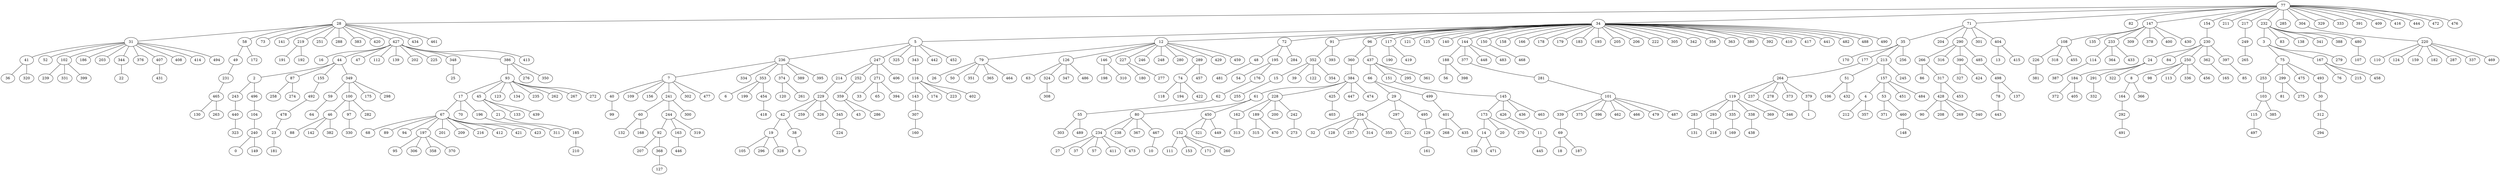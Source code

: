 graph G {
  77;
  28;
  34;
  71;
  82;
  147;
  154;
  211;
  217;
  232;
  285;
  304;
  329;
  333;
  391;
  409;
  416;
  444;
  472;
  476;
  31;
  58;
  73;
  141;
  219;
  251;
  288;
  383;
  420;
  427;
  434;
  461;
  5;
  12;
  72;
  91;
  96;
  117;
  121;
  125;
  140;
  144;
  150;
  158;
  166;
  178;
  179;
  183;
  193;
  205;
  206;
  222;
  305;
  342;
  356;
  363;
  380;
  392;
  410;
  417;
  441;
  482;
  488;
  490;
  35;
  204;
  290;
  301;
  404;
  108;
  135;
  233;
  309;
  378;
  400;
  430;
  230;
  249;
  3;
  83;
  138;
  341;
  388;
  480;
  220;
  41;
  52;
  102;
  186;
  203;
  344;
  376;
  407;
  408;
  414;
  494;
  49;
  172;
  191;
  192;
  16;
  44;
  47;
  112;
  139;
  202;
  225;
  348;
  386;
  413;
  236;
  247;
  325;
  343;
  442;
  452;
  79;
  126;
  146;
  227;
  246;
  248;
  280;
  289;
  429;
  459;
  48;
  195;
  284;
  352;
  393;
  360;
  437;
  190;
  419;
  188;
  377;
  448;
  483;
  468;
  170;
  177;
  213;
  256;
  266;
  316;
  390;
  485;
  13;
  415;
  226;
  318;
  455;
  114;
  364;
  433;
  24;
  84;
  250;
  362;
  397;
  265;
  75;
  167;
  279;
  107;
  110;
  124;
  159;
  182;
  287;
  337;
  469;
  36;
  320;
  239;
  331;
  399;
  22;
  431;
  231;
  2;
  87;
  155;
  349;
  25;
  93;
  276;
  350;
  7;
  334;
  353;
  374;
  389;
  395;
  214;
  252;
  271;
  406;
  116;
  26;
  50;
  351;
  365;
  464;
  63;
  324;
  347;
  486;
  198;
  310;
  180;
  277;
  74;
  457;
  481;
  54;
  176;
  15;
  39;
  122;
  354;
  384;
  66;
  151;
  295;
  361;
  56;
  398;
  281;
  264;
  51;
  157;
  245;
  86;
  317;
  327;
  424;
  498;
  381;
  387;
  184;
  291;
  322;
  8;
  98;
  113;
  336;
  456;
  165;
  85;
  253;
  299;
  475;
  493;
  76;
  215;
  458;
  465;
  243;
  496;
  258;
  274;
  492;
  59;
  100;
  175;
  298;
  17;
  45;
  123;
  134;
  235;
  262;
  267;
  272;
  40;
  109;
  156;
  241;
  302;
  477;
  6;
  199;
  454;
  120;
  261;
  229;
  359;
  33;
  65;
  394;
  143;
  174;
  223;
  402;
  308;
  118;
  194;
  422;
  62;
  255;
  61;
  228;
  425;
  447;
  474;
  29;
  499;
  145;
  101;
  119;
  237;
  278;
  373;
  379;
  106;
  432;
  4;
  53;
  451;
  484;
  428;
  453;
  78;
  137;
  372;
  405;
  332;
  164;
  366;
  103;
  81;
  275;
  30;
  130;
  263;
  440;
  104;
  478;
  64;
  46;
  97;
  282;
  67;
  70;
  196;
  21;
  133;
  439;
  99;
  60;
  244;
  300;
  418;
  42;
  259;
  326;
  345;
  43;
  286;
  307;
  55;
  80;
  450;
  162;
  189;
  200;
  242;
  403;
  254;
  297;
  495;
  401;
  173;
  426;
  436;
  463;
  339;
  375;
  396;
  462;
  466;
  479;
  487;
  283;
  293;
  335;
  338;
  369;
  346;
  1;
  212;
  357;
  371;
  460;
  90;
  208;
  269;
  340;
  443;
  292;
  115;
  385;
  312;
  323;
  240;
  23;
  88;
  142;
  382;
  330;
  68;
  89;
  94;
  197;
  201;
  209;
  216;
  412;
  421;
  423;
  311;
  185;
  132;
  168;
  92;
  163;
  319;
  19;
  38;
  224;
  160;
  303;
  489;
  234;
  238;
  367;
  467;
  152;
  321;
  449;
  313;
  315;
  470;
  273;
  32;
  128;
  257;
  314;
  355;
  221;
  129;
  268;
  435;
  14;
  20;
  270;
  11;
  69;
  131;
  218;
  169;
  438;
  148;
  491;
  497;
  294;
  0;
  149;
  181;
  95;
  306;
  358;
  370;
  210;
  207;
  368;
  446;
  105;
  296;
  328;
  9;
  27;
  37;
  57;
  411;
  473;
  10;
  111;
  153;
  171;
  260;
  161;
  136;
  471;
  445;
  18;
  187;
  127;
   77 -- 28;
   77 -- 34;
   77 -- 71;
   77 -- 82;
   77 -- 147;
   77 -- 154;
   77 -- 211;
   77 -- 217;
   77 -- 232;
   77 -- 285;
   77 -- 304;
   77 -- 329;
   77 -- 333;
   77 -- 391;
   77 -- 409;
   77 -- 416;
   77 -- 444;
   77 -- 472;
   77 -- 476;
   28 -- 31;
   28 -- 58;
   28 -- 73;
   28 -- 141;
   28 -- 219;
   28 -- 251;
   28 -- 288;
   28 -- 383;
   28 -- 420;
   28 -- 427;
   28 -- 434;
   28 -- 461;
   34 -- 5;
   34 -- 12;
   34 -- 72;
   34 -- 91;
   34 -- 96;
   34 -- 117;
   34 -- 121;
   34 -- 125;
   34 -- 140;
   34 -- 144;
   34 -- 150;
   34 -- 158;
   34 -- 166;
   34 -- 178;
   34 -- 179;
   34 -- 183;
   34 -- 193;
   34 -- 205;
   34 -- 206;
   34 -- 222;
   34 -- 305;
   34 -- 342;
   34 -- 356;
   34 -- 363;
   34 -- 380;
   34 -- 392;
   34 -- 410;
   34 -- 417;
   34 -- 441;
   34 -- 482;
   34 -- 488;
   34 -- 490;
   71 -- 35;
   71 -- 204;
   71 -- 290;
   71 -- 301;
   71 -- 404;
   147 -- 108;
   147 -- 135;
   147 -- 233;
   147 -- 309;
   147 -- 378;
   147 -- 400;
   147 -- 430;
   154 -- 230;
   217 -- 249;
   232 -- 3;
   232 -- 83;
   232 -- 138;
   232 -- 341;
   232 -- 388;
   232 -- 480;
   304 -- 220;
   31 -- 41;
   31 -- 52;
   31 -- 102;
   31 -- 186;
   31 -- 203;
   31 -- 344;
   31 -- 376;
   31 -- 407;
   31 -- 408;
   31 -- 414;
   31 -- 494;
   58 -- 49;
   58 -- 172;
   219 -- 191;
   219 -- 192;
   427 -- 16;
   427 -- 44;
   427 -- 47;
   427 -- 112;
   427 -- 139;
   427 -- 202;
   427 -- 225;
   427 -- 348;
   427 -- 386;
   427 -- 413;
   5 -- 236;
   5 -- 247;
   5 -- 325;
   5 -- 343;
   5 -- 442;
   5 -- 452;
   12 -- 79;
   12 -- 126;
   12 -- 146;
   12 -- 227;
   12 -- 246;
   12 -- 248;
   12 -- 280;
   12 -- 289;
   12 -- 429;
   12 -- 459;
   72 -- 48;
   72 -- 195;
   72 -- 284;
   91 -- 352;
   91 -- 393;
   96 -- 360;
   96 -- 437;
   117 -- 190;
   117 -- 419;
   144 -- 188;
   144 -- 377;
   144 -- 448;
   144 -- 483;
   150 -- 468;
   35 -- 170;
   35 -- 177;
   35 -- 213;
   35 -- 256;
   290 -- 266;
   290 -- 316;
   290 -- 390;
   290 -- 485;
   404 -- 13;
   404 -- 415;
   108 -- 226;
   108 -- 318;
   108 -- 455;
   233 -- 114;
   233 -- 364;
   233 -- 433;
   230 -- 24;
   230 -- 84;
   230 -- 250;
   230 -- 362;
   230 -- 397;
   249 -- 265;
   3 -- 75;
   3 -- 167;
   3 -- 279;
   480 -- 107;
   220 -- 110;
   220 -- 124;
   220 -- 159;
   220 -- 182;
   220 -- 287;
   220 -- 337;
   220 -- 469;
   41 -- 36;
   41 -- 320;
   102 -- 239;
   102 -- 331;
   102 -- 399;
   344 -- 22;
   407 -- 431;
   49 -- 231;
   44 -- 2;
   44 -- 87;
   44 -- 155;
   44 -- 349;
   348 -- 25;
   386 -- 93;
   386 -- 276;
   386 -- 350;
   236 -- 7;
   236 -- 334;
   236 -- 353;
   236 -- 374;
   236 -- 389;
   236 -- 395;
   247 -- 214;
   247 -- 252;
   247 -- 271;
   247 -- 406;
   343 -- 116;
   79 -- 26;
   79 -- 50;
   79 -- 351;
   79 -- 365;
   79 -- 464;
   126 -- 63;
   126 -- 324;
   126 -- 347;
   126 -- 486;
   146 -- 198;
   146 -- 310;
   227 -- 180;
   227 -- 277;
   289 -- 74;
   289 -- 457;
   48 -- 481;
   195 -- 54;
   195 -- 176;
   352 -- 15;
   352 -- 39;
   352 -- 122;
   352 -- 354;
   360 -- 384;
   437 -- 66;
   437 -- 151;
   437 -- 295;
   437 -- 361;
   188 -- 56;
   188 -- 398;
   377 -- 281;
   177 -- 264;
   213 -- 51;
   213 -- 157;
   213 -- 245;
   266 -- 86;
   266 -- 317;
   390 -- 327;
   390 -- 424;
   485 -- 498;
   226 -- 381;
   114 -- 387;
   24 -- 184;
   24 -- 291;
   24 -- 322;
   250 -- 8;
   250 -- 98;
   250 -- 113;
   250 -- 336;
   250 -- 456;
   362 -- 165;
   397 -- 85;
   75 -- 253;
   75 -- 299;
   75 -- 475;
   75 -- 493;
   167 -- 76;
   167 -- 215;
   167 -- 458;
   231 -- 465;
   2 -- 243;
   2 -- 496;
   87 -- 258;
   87 -- 274;
   155 -- 492;
   349 -- 59;
   349 -- 100;
   349 -- 175;
   349 -- 298;
   93 -- 17;
   93 -- 45;
   93 -- 123;
   93 -- 134;
   93 -- 235;
   93 -- 262;
   93 -- 267;
   93 -- 272;
   7 -- 40;
   7 -- 109;
   7 -- 156;
   7 -- 241;
   7 -- 302;
   7 -- 477;
   353 -- 6;
   353 -- 199;
   353 -- 454;
   374 -- 120;
   374 -- 261;
   214 -- 229;
   252 -- 359;
   271 -- 33;
   271 -- 65;
   271 -- 394;
   116 -- 143;
   116 -- 174;
   116 -- 223;
   116 -- 402;
   324 -- 308;
   74 -- 118;
   74 -- 194;
   74 -- 422;
   176 -- 62;
   15 -- 255;
   384 -- 61;
   384 -- 228;
   384 -- 425;
   384 -- 447;
   384 -- 474;
   66 -- 29;
   66 -- 499;
   151 -- 145;
   281 -- 101;
   264 -- 119;
   264 -- 237;
   264 -- 278;
   264 -- 373;
   264 -- 379;
   51 -- 106;
   51 -- 432;
   157 -- 4;
   157 -- 53;
   157 -- 451;
   157 -- 484;
   317 -- 428;
   317 -- 453;
   498 -- 78;
   498 -- 137;
   184 -- 372;
   184 -- 405;
   291 -- 332;
   8 -- 164;
   8 -- 366;
   253 -- 103;
   299 -- 81;
   299 -- 275;
   493 -- 30;
   465 -- 130;
   465 -- 263;
   243 -- 440;
   496 -- 104;
   492 -- 478;
   59 -- 64;
   100 -- 46;
   100 -- 97;
   100 -- 282;
   17 -- 67;
   17 -- 70;
   17 -- 196;
   45 -- 21;
   45 -- 133;
   45 -- 439;
   40 -- 99;
   241 -- 60;
   241 -- 244;
   241 -- 300;
   454 -- 418;
   229 -- 42;
   229 -- 259;
   229 -- 326;
   229 -- 345;
   359 -- 43;
   359 -- 286;
   143 -- 307;
   62 -- 55;
   61 -- 80;
   61 -- 450;
   228 -- 162;
   228 -- 189;
   228 -- 200;
   228 -- 242;
   425 -- 403;
   29 -- 254;
   29 -- 297;
   29 -- 495;
   499 -- 401;
   145 -- 173;
   145 -- 426;
   145 -- 436;
   145 -- 463;
   101 -- 339;
   101 -- 375;
   101 -- 396;
   101 -- 462;
   101 -- 466;
   101 -- 479;
   101 -- 487;
   119 -- 283;
   119 -- 293;
   119 -- 335;
   119 -- 338;
   119 -- 369;
   237 -- 346;
   379 -- 1;
   4 -- 212;
   4 -- 357;
   53 -- 371;
   53 -- 460;
   428 -- 90;
   428 -- 208;
   428 -- 269;
   428 -- 340;
   78 -- 443;
   164 -- 292;
   103 -- 115;
   103 -- 385;
   30 -- 312;
   440 -- 323;
   104 -- 240;
   478 -- 23;
   46 -- 88;
   46 -- 142;
   46 -- 382;
   97 -- 330;
   67 -- 68;
   67 -- 89;
   67 -- 94;
   67 -- 197;
   67 -- 201;
   67 -- 209;
   67 -- 216;
   67 -- 412;
   67 -- 421;
   67 -- 423;
   196 -- 311;
   21 -- 185;
   60 -- 132;
   60 -- 168;
   244 -- 92;
   244 -- 163;
   244 -- 319;
   42 -- 19;
   42 -- 38;
   345 -- 224;
   307 -- 160;
   55 -- 303;
   55 -- 489;
   80 -- 234;
   80 -- 238;
   80 -- 367;
   80 -- 467;
   450 -- 152;
   450 -- 321;
   450 -- 449;
   162 -- 313;
   189 -- 315;
   189 -- 470;
   242 -- 273;
   254 -- 32;
   254 -- 128;
   254 -- 257;
   254 -- 314;
   254 -- 355;
   297 -- 221;
   495 -- 129;
   401 -- 268;
   401 -- 435;
   173 -- 14;
   173 -- 20;
   173 -- 270;
   426 -- 11;
   339 -- 69;
   283 -- 131;
   293 -- 218;
   335 -- 169;
   338 -- 438;
   460 -- 148;
   292 -- 491;
   115 -- 497;
   312 -- 294;
   240 -- 0;
   240 -- 149;
   23 -- 181;
   197 -- 95;
   197 -- 306;
   197 -- 358;
   197 -- 370;
   185 -- 210;
   92 -- 207;
   92 -- 368;
   163 -- 446;
   19 -- 105;
   19 -- 296;
   19 -- 328;
   38 -- 9;
   234 -- 27;
   234 -- 37;
   234 -- 57;
   234 -- 411;
   234 -- 473;
   467 -- 10;
   152 -- 111;
   152 -- 153;
   152 -- 171;
   152 -- 260;
   129 -- 161;
   14 -- 136;
   14 -- 471;
   11 -- 445;
   69 -- 18;
   69 -- 187;
   368 -- 127;
}
